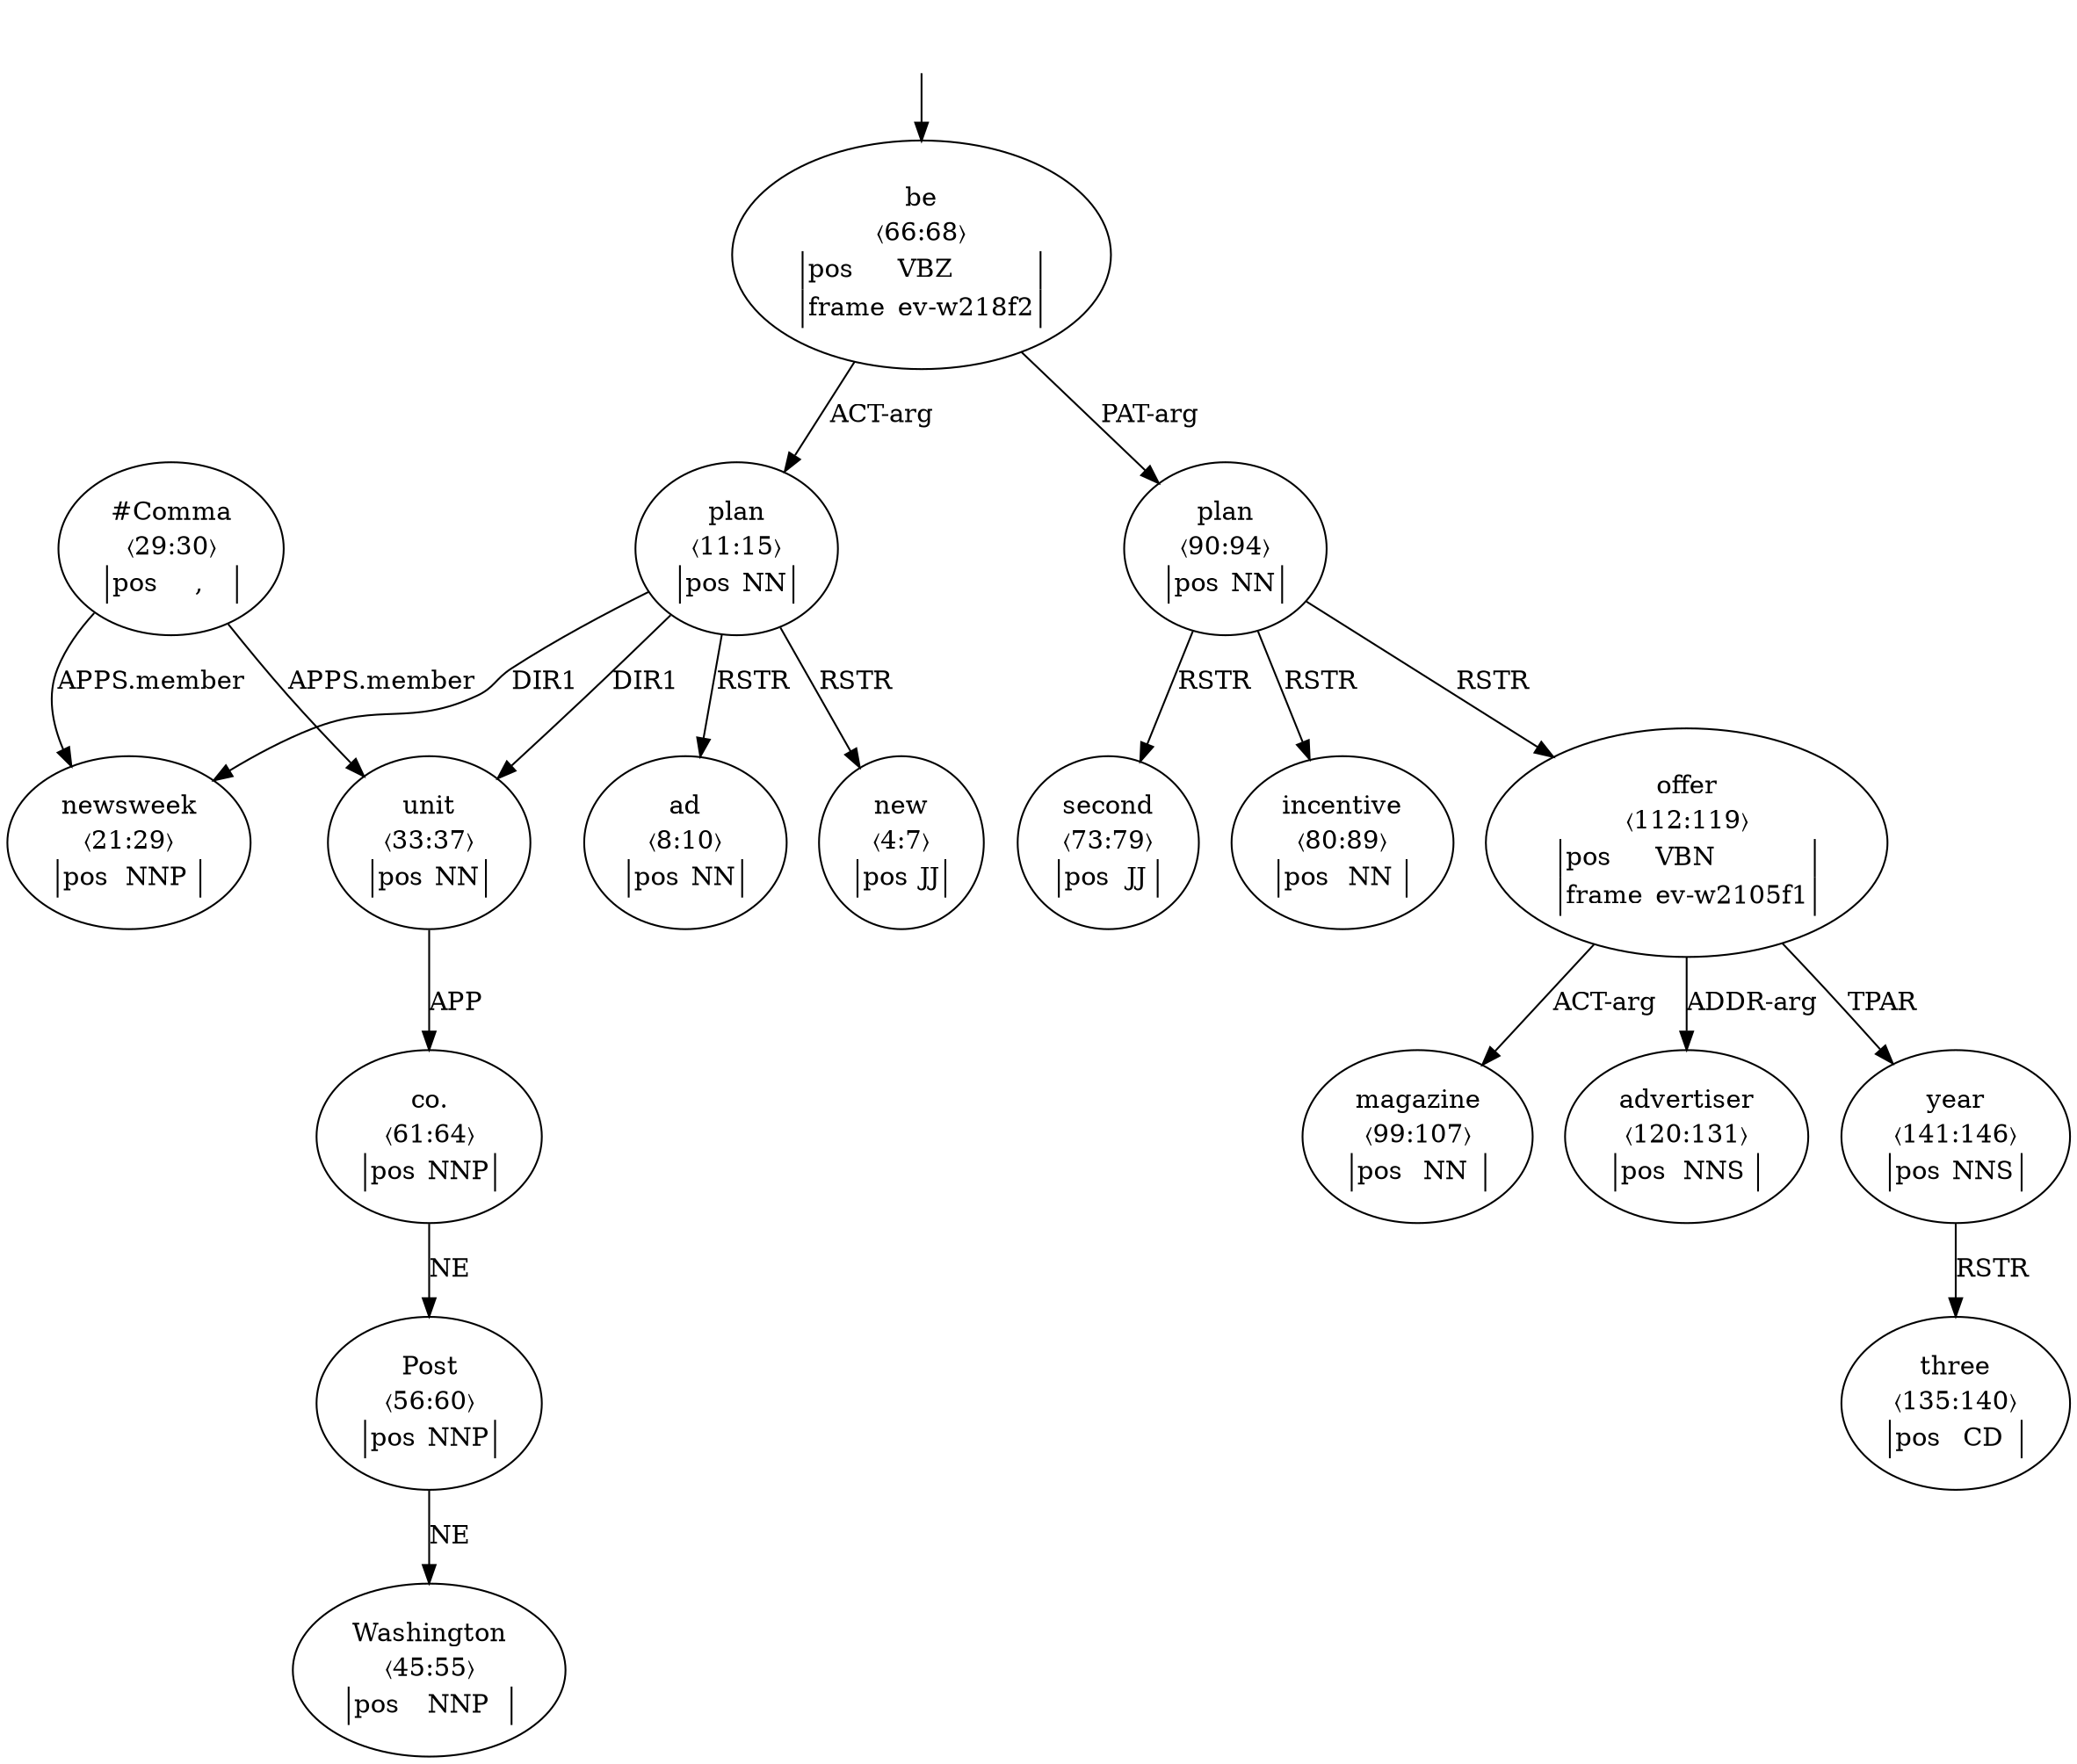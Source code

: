 digraph "20012002" {
  top [ style=invis ];
  top -> 15;
  1 [ label=<<table align="center" border="0" cellspacing="0"><tr><td colspan="2">new</td></tr><tr><td colspan="2">〈4:7〉</td></tr><tr><td sides="l" border="1" align="left">pos</td><td sides="r" border="1" align="left">JJ</td></tr></table>> ];
  2 [ label=<<table align="center" border="0" cellspacing="0"><tr><td colspan="2">ad</td></tr><tr><td colspan="2">〈8:10〉</td></tr><tr><td sides="l" border="1" align="left">pos</td><td sides="r" border="1" align="left">NN</td></tr></table>> ];
  3 [ label=<<table align="center" border="0" cellspacing="0"><tr><td colspan="2">plan</td></tr><tr><td colspan="2">〈11:15〉</td></tr><tr><td sides="l" border="1" align="left">pos</td><td sides="r" border="1" align="left">NN</td></tr></table>> ];
  5 [ label=<<table align="center" border="0" cellspacing="0"><tr><td colspan="2">newsweek</td></tr><tr><td colspan="2">〈21:29〉</td></tr><tr><td sides="l" border="1" align="left">pos</td><td sides="r" border="1" align="left">NNP</td></tr></table>> ];
  6 [ label=<<table align="center" border="0" cellspacing="0"><tr><td colspan="2">#Comma</td></tr><tr><td colspan="2">〈29:30〉</td></tr><tr><td sides="l" border="1" align="left">pos</td><td sides="r" border="1" align="left">,</td></tr></table>> ];
  8 [ label=<<table align="center" border="0" cellspacing="0"><tr><td colspan="2">unit</td></tr><tr><td colspan="2">〈33:37〉</td></tr><tr><td sides="l" border="1" align="left">pos</td><td sides="r" border="1" align="left">NN</td></tr></table>> ];
  11 [ label=<<table align="center" border="0" cellspacing="0"><tr><td colspan="2">Washington</td></tr><tr><td colspan="2">〈45:55〉</td></tr><tr><td sides="l" border="1" align="left">pos</td><td sides="r" border="1" align="left">NNP</td></tr></table>> ];
  12 [ label=<<table align="center" border="0" cellspacing="0"><tr><td colspan="2">Post</td></tr><tr><td colspan="2">〈56:60〉</td></tr><tr><td sides="l" border="1" align="left">pos</td><td sides="r" border="1" align="left">NNP</td></tr></table>> ];
  13 [ label=<<table align="center" border="0" cellspacing="0"><tr><td colspan="2">co.</td></tr><tr><td colspan="2">〈61:64〉</td></tr><tr><td sides="l" border="1" align="left">pos</td><td sides="r" border="1" align="left">NNP</td></tr></table>> ];
  15 [ label=<<table align="center" border="0" cellspacing="0"><tr><td colspan="2">be</td></tr><tr><td colspan="2">〈66:68〉</td></tr><tr><td sides="l" border="1" align="left">pos</td><td sides="r" border="1" align="left">VBZ</td></tr><tr><td sides="l" border="1" align="left">frame</td><td sides="r" border="1" align="left">ev-w218f2</td></tr></table>> ];
  17 [ label=<<table align="center" border="0" cellspacing="0"><tr><td colspan="2">second</td></tr><tr><td colspan="2">〈73:79〉</td></tr><tr><td sides="l" border="1" align="left">pos</td><td sides="r" border="1" align="left">JJ</td></tr></table>> ];
  18 [ label=<<table align="center" border="0" cellspacing="0"><tr><td colspan="2">incentive</td></tr><tr><td colspan="2">〈80:89〉</td></tr><tr><td sides="l" border="1" align="left">pos</td><td sides="r" border="1" align="left">NN</td></tr></table>> ];
  19 [ label=<<table align="center" border="0" cellspacing="0"><tr><td colspan="2">plan</td></tr><tr><td colspan="2">〈90:94〉</td></tr><tr><td sides="l" border="1" align="left">pos</td><td sides="r" border="1" align="left">NN</td></tr></table>> ];
  21 [ label=<<table align="center" border="0" cellspacing="0"><tr><td colspan="2">magazine</td></tr><tr><td colspan="2">〈99:107〉</td></tr><tr><td sides="l" border="1" align="left">pos</td><td sides="r" border="1" align="left">NN</td></tr></table>> ];
  23 [ label=<<table align="center" border="0" cellspacing="0"><tr><td colspan="2">offer</td></tr><tr><td colspan="2">〈112:119〉</td></tr><tr><td sides="l" border="1" align="left">pos</td><td sides="r" border="1" align="left">VBN</td></tr><tr><td sides="l" border="1" align="left">frame</td><td sides="r" border="1" align="left">ev-w2105f1</td></tr></table>> ];
  24 [ label=<<table align="center" border="0" cellspacing="0"><tr><td colspan="2">advertiser</td></tr><tr><td colspan="2">〈120:131〉</td></tr><tr><td sides="l" border="1" align="left">pos</td><td sides="r" border="1" align="left">NNS</td></tr></table>> ];
  26 [ label=<<table align="center" border="0" cellspacing="0"><tr><td colspan="2">three</td></tr><tr><td colspan="2">〈135:140〉</td></tr><tr><td sides="l" border="1" align="left">pos</td><td sides="r" border="1" align="left">CD</td></tr></table>> ];
  27 [ label=<<table align="center" border="0" cellspacing="0"><tr><td colspan="2">year</td></tr><tr><td colspan="2">〈141:146〉</td></tr><tr><td sides="l" border="1" align="left">pos</td><td sides="r" border="1" align="left">NNS</td></tr></table>> ];
  12 -> 11 [ label="NE" ];
  3 -> 8 [ label="DIR1" ];
  27 -> 26 [ label="RSTR" ];
  8 -> 13 [ label="APP" ];
  3 -> 5 [ label="DIR1" ];
  15 -> 3 [ label="ACT-arg" ];
  23 -> 21 [ label="ACT-arg" ];
  23 -> 24 [ label="ADDR-arg" ];
  3 -> 1 [ label="RSTR" ];
  3 -> 2 [ label="RSTR" ];
  19 -> 17 [ label="RSTR" ];
  19 -> 18 [ label="RSTR" ];
  6 -> 8 [ label="APPS.member" ];
  23 -> 27 [ label="TPAR" ];
  6 -> 5 [ label="APPS.member" ];
  13 -> 12 [ label="NE" ];
  19 -> 23 [ label="RSTR" ];
  15 -> 19 [ label="PAT-arg" ];
}


